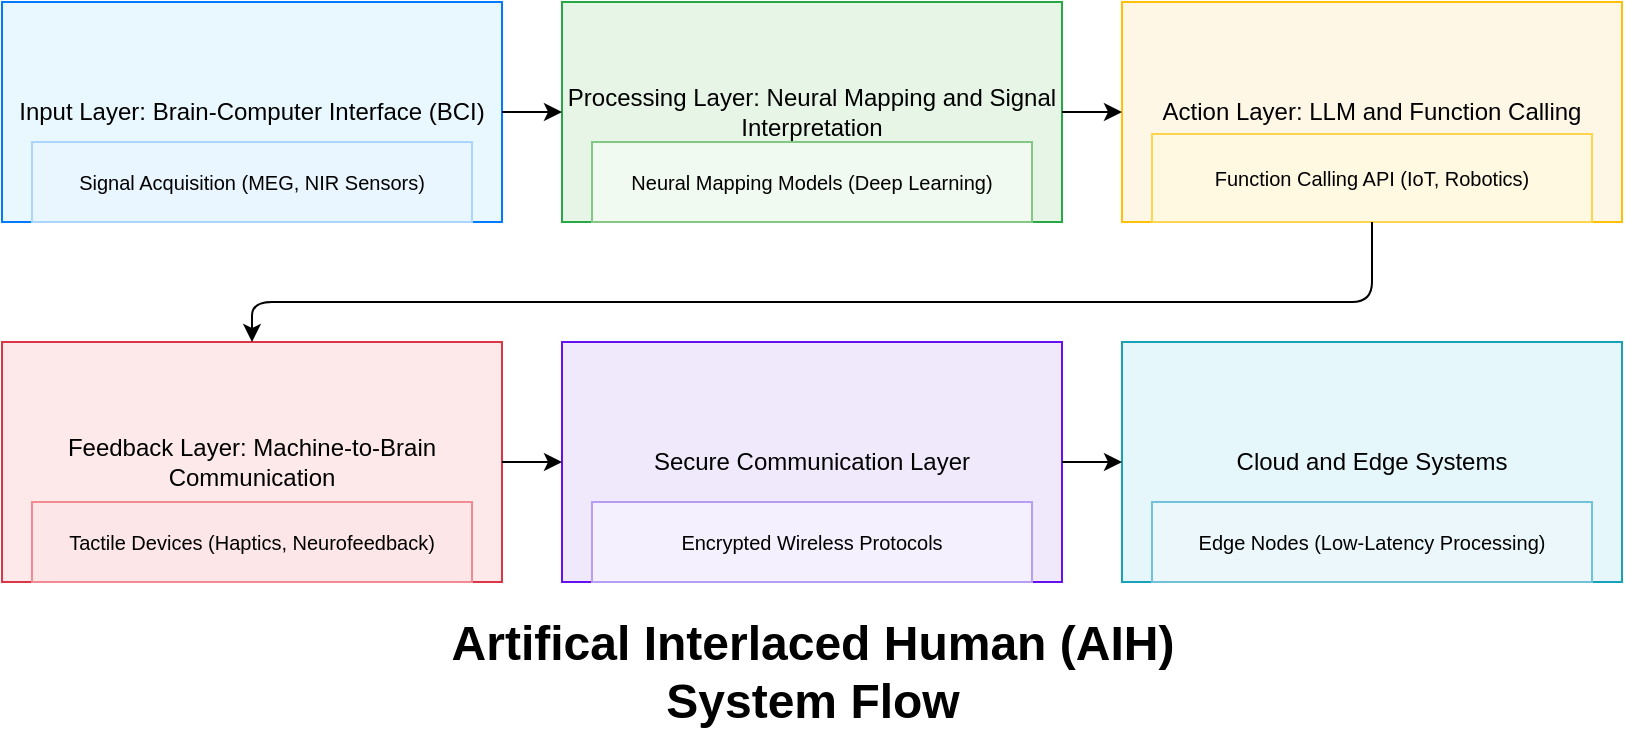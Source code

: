 <mxfile version="24.8.4">
  <diagram name="AIH System Architecture" id="tGL8saA3K3Nmgf7LOVUf">
    <mxGraphModel dx="938" dy="565" grid="1" gridSize="10" guides="1" tooltips="1" connect="1" arrows="1" fold="1" page="1" pageScale="1" pageWidth="850" pageHeight="1100" math="0" shadow="0">
      <root>
        <mxCell id="0" />
        <mxCell id="1" parent="0" />
        <mxCell id="EtHNVf8ZwvqS81K_nkDZ-2" value="Input Layer: Brain-Computer Interface (BCI)" style="shape=rectangle;whiteSpace=wrap;html=1;fontSize=12;strokeColor=#007BFF;fillColor=#E9F7FE;" vertex="1" parent="1">
          <mxGeometry x="50" y="130" width="250" height="110" as="geometry" />
        </mxCell>
        <mxCell id="EtHNVf8ZwvqS81K_nkDZ-3" value="Signal Acquisition (MEG, NIR Sensors)" style="shape=rectangle;whiteSpace=wrap;html=1;fontSize=10;strokeColor=#A9D5FF;fillColor=#EAF6FF;" vertex="1" parent="EtHNVf8ZwvqS81K_nkDZ-2">
          <mxGeometry x="15" y="70" width="220" height="40" as="geometry" />
        </mxCell>
        <mxCell id="EtHNVf8ZwvqS81K_nkDZ-4" value="Processing Layer: Neural Mapping and Signal Interpretation" style="shape=rectangle;whiteSpace=wrap;html=1;fontSize=12;strokeColor=#28A745;fillColor=#E6F5E6;" vertex="1" parent="1">
          <mxGeometry x="330" y="130" width="250" height="110" as="geometry" />
        </mxCell>
        <mxCell id="EtHNVf8ZwvqS81K_nkDZ-5" value="Neural Mapping Models (Deep Learning)" style="shape=rectangle;whiteSpace=wrap;html=1;fontSize=10;strokeColor=#84C784;fillColor=#F1FAF1;" vertex="1" parent="EtHNVf8ZwvqS81K_nkDZ-4">
          <mxGeometry x="15" y="70" width="220" height="40" as="geometry" />
        </mxCell>
        <mxCell id="EtHNVf8ZwvqS81K_nkDZ-6" value="Action Layer: LLM and Function Calling" style="shape=rectangle;whiteSpace=wrap;html=1;fontSize=12;strokeColor=#FFC107;fillColor=#FFF7E6;" vertex="1" parent="1">
          <mxGeometry x="610" y="130" width="250" height="110" as="geometry" />
        </mxCell>
        <mxCell id="EtHNVf8ZwvqS81K_nkDZ-7" value="Function Calling API (IoT, Robotics)" style="shape=rectangle;whiteSpace=wrap;html=1;fontSize=10;strokeColor=#FFD54F;fillColor=#FFF9E1;" vertex="1" parent="EtHNVf8ZwvqS81K_nkDZ-6">
          <mxGeometry x="15" y="66" width="220" height="44" as="geometry" />
        </mxCell>
        <mxCell id="EtHNVf8ZwvqS81K_nkDZ-8" value="Feedback Layer: Machine-to-Brain Communication" style="shape=rectangle;whiteSpace=wrap;html=1;fontSize=12;strokeColor=#DC3545;fillColor=#FDE9EA;" vertex="1" parent="1">
          <mxGeometry x="50" y="300" width="250" height="120" as="geometry" />
        </mxCell>
        <mxCell id="EtHNVf8ZwvqS81K_nkDZ-9" value="Tactile Devices (Haptics, Neurofeedback)" style="shape=rectangle;whiteSpace=wrap;html=1;fontSize=10;strokeColor=#F18A92;fillColor=#FCE6E7;" vertex="1" parent="EtHNVf8ZwvqS81K_nkDZ-8">
          <mxGeometry x="15" y="80" width="220" height="40" as="geometry" />
        </mxCell>
        <mxCell id="EtHNVf8ZwvqS81K_nkDZ-10" value="Secure Communication Layer" style="shape=rectangle;whiteSpace=wrap;html=1;fontSize=12;strokeColor=#6610F2;fillColor=#F0E9FC;" vertex="1" parent="1">
          <mxGeometry x="330" y="300" width="250" height="120" as="geometry" />
        </mxCell>
        <mxCell id="EtHNVf8ZwvqS81K_nkDZ-11" value="Encrypted Wireless Protocols" style="shape=rectangle;whiteSpace=wrap;html=1;fontSize=10;strokeColor=#B89DF5;fillColor=#F5F0FD;" vertex="1" parent="EtHNVf8ZwvqS81K_nkDZ-10">
          <mxGeometry x="15" y="80" width="220" height="40" as="geometry" />
        </mxCell>
        <mxCell id="EtHNVf8ZwvqS81K_nkDZ-12" value="Cloud and Edge Systems" style="shape=rectangle;whiteSpace=wrap;html=1;fontSize=12;strokeColor=#17A2B8;fillColor=#E6F7FB;" vertex="1" parent="1">
          <mxGeometry x="610" y="300" width="250" height="120" as="geometry" />
        </mxCell>
        <mxCell id="EtHNVf8ZwvqS81K_nkDZ-13" value="Edge Nodes (Low-Latency Processing)" style="shape=rectangle;whiteSpace=wrap;html=1;fontSize=10;strokeColor=#71C2D9;fillColor=#EBF7FB;" vertex="1" parent="EtHNVf8ZwvqS81K_nkDZ-12">
          <mxGeometry x="15" y="80" width="220" height="40" as="geometry" />
        </mxCell>
        <mxCell id="EtHNVf8ZwvqS81K_nkDZ-14" style="edgeStyle=orthogonalEdgeStyle;strokeColor=black;" edge="1" parent="1" source="EtHNVf8ZwvqS81K_nkDZ-2" target="EtHNVf8ZwvqS81K_nkDZ-4">
          <mxGeometry relative="1" as="geometry" />
        </mxCell>
        <mxCell id="EtHNVf8ZwvqS81K_nkDZ-15" style="edgeStyle=orthogonalEdgeStyle;strokeColor=black;" edge="1" parent="1" source="EtHNVf8ZwvqS81K_nkDZ-4" target="EtHNVf8ZwvqS81K_nkDZ-6">
          <mxGeometry relative="1" as="geometry" />
        </mxCell>
        <mxCell id="EtHNVf8ZwvqS81K_nkDZ-16" style="edgeStyle=orthogonalEdgeStyle;strokeColor=black;exitX=0.5;exitY=1;exitDx=0;exitDy=0;" edge="1" parent="1" source="EtHNVf8ZwvqS81K_nkDZ-7" target="EtHNVf8ZwvqS81K_nkDZ-8">
          <mxGeometry relative="1" as="geometry">
            <Array as="points">
              <mxPoint x="735" y="280" />
              <mxPoint x="175" y="280" />
            </Array>
          </mxGeometry>
        </mxCell>
        <mxCell id="EtHNVf8ZwvqS81K_nkDZ-17" style="edgeStyle=orthogonalEdgeStyle;strokeColor=black;" edge="1" parent="1" source="EtHNVf8ZwvqS81K_nkDZ-8" target="EtHNVf8ZwvqS81K_nkDZ-10">
          <mxGeometry relative="1" as="geometry" />
        </mxCell>
        <mxCell id="EtHNVf8ZwvqS81K_nkDZ-18" style="edgeStyle=orthogonalEdgeStyle;strokeColor=black;" edge="1" parent="1" source="EtHNVf8ZwvqS81K_nkDZ-10" target="EtHNVf8ZwvqS81K_nkDZ-12">
          <mxGeometry relative="1" as="geometry" />
        </mxCell>
        <mxCell id="EtHNVf8ZwvqS81K_nkDZ-19" value="&lt;b&gt;&lt;font style=&quot;font-size: 24px;&quot;&gt;Artifical Interlaced Human (AIH) System Flow&lt;/font&gt;&lt;/b&gt;" style="text;html=1;align=center;verticalAlign=middle;whiteSpace=wrap;rounded=0;" vertex="1" parent="1">
          <mxGeometry x="227.5" y="450" width="455" height="30" as="geometry" />
        </mxCell>
      </root>
    </mxGraphModel>
  </diagram>
</mxfile>
